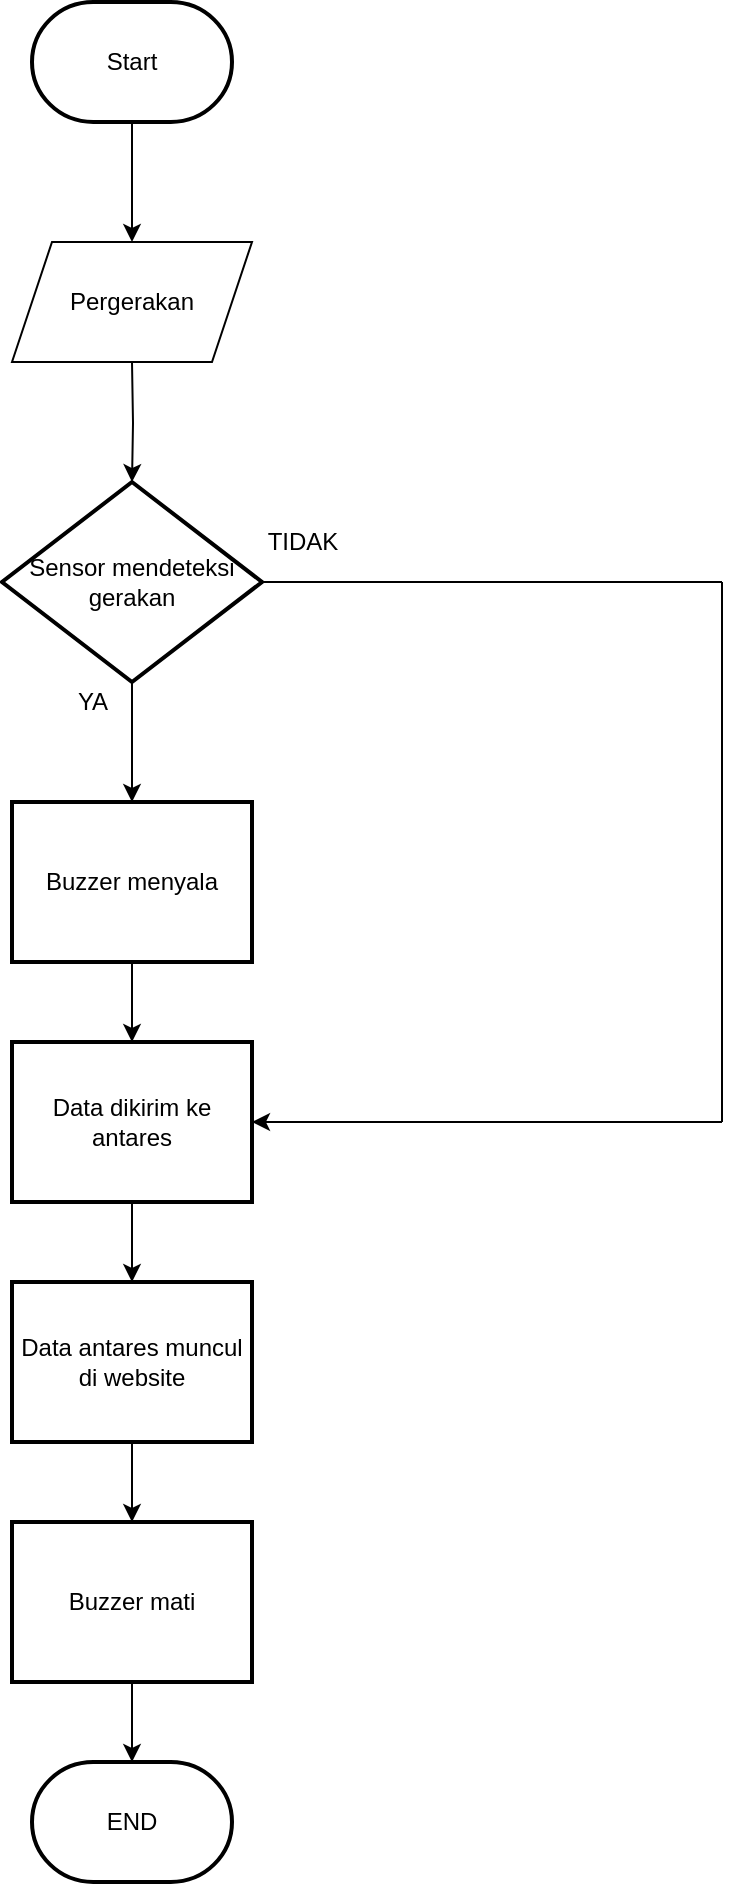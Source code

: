 <mxfile version="19.0.3" type="device"><diagram id="-RHRXKmhfH3KmGr7M0dO" name="Page-1"><mxGraphModel dx="1504" dy="634" grid="1" gridSize="10" guides="1" tooltips="1" connect="1" arrows="1" fold="1" page="1" pageScale="1" pageWidth="850" pageHeight="1100" math="0" shadow="0"><root><mxCell id="0"/><mxCell id="1" parent="0"/><mxCell id="A4KjGGh29G3DZCS9pkTy-6" value="" style="edgeStyle=orthogonalEdgeStyle;rounded=0;orthogonalLoop=1;jettySize=auto;html=1;" edge="1" parent="1" source="A4KjGGh29G3DZCS9pkTy-1"><mxGeometry relative="1" as="geometry"><mxPoint x="385" y="160" as="targetPoint"/></mxGeometry></mxCell><mxCell id="A4KjGGh29G3DZCS9pkTy-1" value="Start" style="strokeWidth=2;html=1;shape=mxgraph.flowchart.terminator;whiteSpace=wrap;" vertex="1" parent="1"><mxGeometry x="335" y="40" width="100" height="60" as="geometry"/></mxCell><mxCell id="A4KjGGh29G3DZCS9pkTy-15" value="" style="edgeStyle=orthogonalEdgeStyle;rounded=0;orthogonalLoop=1;jettySize=auto;html=1;" edge="1" parent="1" target="A4KjGGh29G3DZCS9pkTy-14"><mxGeometry relative="1" as="geometry"><mxPoint x="385" y="220" as="sourcePoint"/></mxGeometry></mxCell><mxCell id="A4KjGGh29G3DZCS9pkTy-21" value="" style="edgeStyle=orthogonalEdgeStyle;rounded=0;orthogonalLoop=1;jettySize=auto;html=1;" edge="1" parent="1" source="A4KjGGh29G3DZCS9pkTy-14" target="A4KjGGh29G3DZCS9pkTy-20"><mxGeometry relative="1" as="geometry"/></mxCell><mxCell id="A4KjGGh29G3DZCS9pkTy-14" value="Sensor mendeteksi gerakan" style="rhombus;whiteSpace=wrap;html=1;strokeWidth=2;" vertex="1" parent="1"><mxGeometry x="320" y="280" width="130" height="100" as="geometry"/></mxCell><mxCell id="A4KjGGh29G3DZCS9pkTy-24" value="" style="edgeStyle=orthogonalEdgeStyle;rounded=0;orthogonalLoop=1;jettySize=auto;html=1;" edge="1" parent="1" source="A4KjGGh29G3DZCS9pkTy-20" target="A4KjGGh29G3DZCS9pkTy-23"><mxGeometry relative="1" as="geometry"/></mxCell><mxCell id="A4KjGGh29G3DZCS9pkTy-20" value="Buzzer menyala" style="whiteSpace=wrap;html=1;strokeWidth=2;" vertex="1" parent="1"><mxGeometry x="325" y="440" width="120" height="80" as="geometry"/></mxCell><mxCell id="A4KjGGh29G3DZCS9pkTy-26" value="" style="edgeStyle=orthogonalEdgeStyle;rounded=0;orthogonalLoop=1;jettySize=auto;html=1;" edge="1" parent="1" source="A4KjGGh29G3DZCS9pkTy-23" target="A4KjGGh29G3DZCS9pkTy-25"><mxGeometry relative="1" as="geometry"/></mxCell><mxCell id="A4KjGGh29G3DZCS9pkTy-23" value="Data dikirim ke antares" style="whiteSpace=wrap;html=1;strokeWidth=2;" vertex="1" parent="1"><mxGeometry x="325" y="560" width="120" height="80" as="geometry"/></mxCell><mxCell id="A4KjGGh29G3DZCS9pkTy-40" value="" style="edgeStyle=orthogonalEdgeStyle;rounded=0;orthogonalLoop=1;jettySize=auto;html=1;" edge="1" parent="1" source="A4KjGGh29G3DZCS9pkTy-25" target="A4KjGGh29G3DZCS9pkTy-39"><mxGeometry relative="1" as="geometry"/></mxCell><mxCell id="A4KjGGh29G3DZCS9pkTy-25" value="Data antares muncul di website" style="whiteSpace=wrap;html=1;strokeWidth=2;" vertex="1" parent="1"><mxGeometry x="325" y="680" width="120" height="80" as="geometry"/></mxCell><mxCell id="A4KjGGh29G3DZCS9pkTy-29" value="END" style="strokeWidth=2;html=1;shape=mxgraph.flowchart.terminator;whiteSpace=wrap;" vertex="1" parent="1"><mxGeometry x="335" y="920" width="100" height="60" as="geometry"/></mxCell><mxCell id="A4KjGGh29G3DZCS9pkTy-30" value="YA" style="text;html=1;align=center;verticalAlign=middle;resizable=0;points=[];autosize=1;strokeColor=none;fillColor=none;" vertex="1" parent="1"><mxGeometry x="350" y="380" width="30" height="20" as="geometry"/></mxCell><mxCell id="A4KjGGh29G3DZCS9pkTy-42" value="" style="edgeStyle=orthogonalEdgeStyle;rounded=0;orthogonalLoop=1;jettySize=auto;html=1;" edge="1" parent="1" source="A4KjGGh29G3DZCS9pkTy-39" target="A4KjGGh29G3DZCS9pkTy-29"><mxGeometry relative="1" as="geometry"/></mxCell><mxCell id="A4KjGGh29G3DZCS9pkTy-39" value="Buzzer mati" style="whiteSpace=wrap;html=1;strokeWidth=2;" vertex="1" parent="1"><mxGeometry x="325" y="800" width="120" height="80" as="geometry"/></mxCell><mxCell id="A4KjGGh29G3DZCS9pkTy-46" value="" style="endArrow=none;html=1;rounded=0;exitX=1;exitY=0.5;exitDx=0;exitDy=0;" edge="1" parent="1" source="A4KjGGh29G3DZCS9pkTy-14"><mxGeometry width="50" height="50" relative="1" as="geometry"><mxPoint x="380" y="530" as="sourcePoint"/><mxPoint x="680" y="330" as="targetPoint"/></mxGeometry></mxCell><mxCell id="A4KjGGh29G3DZCS9pkTy-47" value="" style="endArrow=none;html=1;rounded=0;" edge="1" parent="1"><mxGeometry width="50" height="50" relative="1" as="geometry"><mxPoint x="680" y="600" as="sourcePoint"/><mxPoint x="680" y="330" as="targetPoint"/></mxGeometry></mxCell><mxCell id="A4KjGGh29G3DZCS9pkTy-49" value="" style="endArrow=classic;html=1;rounded=0;entryX=1;entryY=0.5;entryDx=0;entryDy=0;" edge="1" parent="1" target="A4KjGGh29G3DZCS9pkTy-23"><mxGeometry width="50" height="50" relative="1" as="geometry"><mxPoint x="680" y="600" as="sourcePoint"/><mxPoint x="430" y="620" as="targetPoint"/></mxGeometry></mxCell><mxCell id="A4KjGGh29G3DZCS9pkTy-50" value="TIDAK" style="text;html=1;align=center;verticalAlign=middle;resizable=0;points=[];autosize=1;strokeColor=none;fillColor=none;" vertex="1" parent="1"><mxGeometry x="445" y="300" width="50" height="20" as="geometry"/></mxCell><mxCell id="A4KjGGh29G3DZCS9pkTy-52" value="Pergerakan" style="shape=parallelogram;perimeter=parallelogramPerimeter;whiteSpace=wrap;html=1;fixedSize=1;" vertex="1" parent="1"><mxGeometry x="325" y="160" width="120" height="60" as="geometry"/></mxCell></root></mxGraphModel></diagram></mxfile>